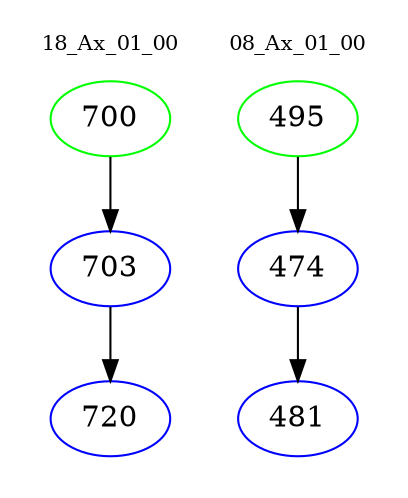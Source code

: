 digraph{
subgraph cluster_0 {
color = white
label = "18_Ax_01_00";
fontsize=10;
T0_700 [label="700", color="green"]
T0_700 -> T0_703 [color="black"]
T0_703 [label="703", color="blue"]
T0_703 -> T0_720 [color="black"]
T0_720 [label="720", color="blue"]
}
subgraph cluster_1 {
color = white
label = "08_Ax_01_00";
fontsize=10;
T1_495 [label="495", color="green"]
T1_495 -> T1_474 [color="black"]
T1_474 [label="474", color="blue"]
T1_474 -> T1_481 [color="black"]
T1_481 [label="481", color="blue"]
}
}
